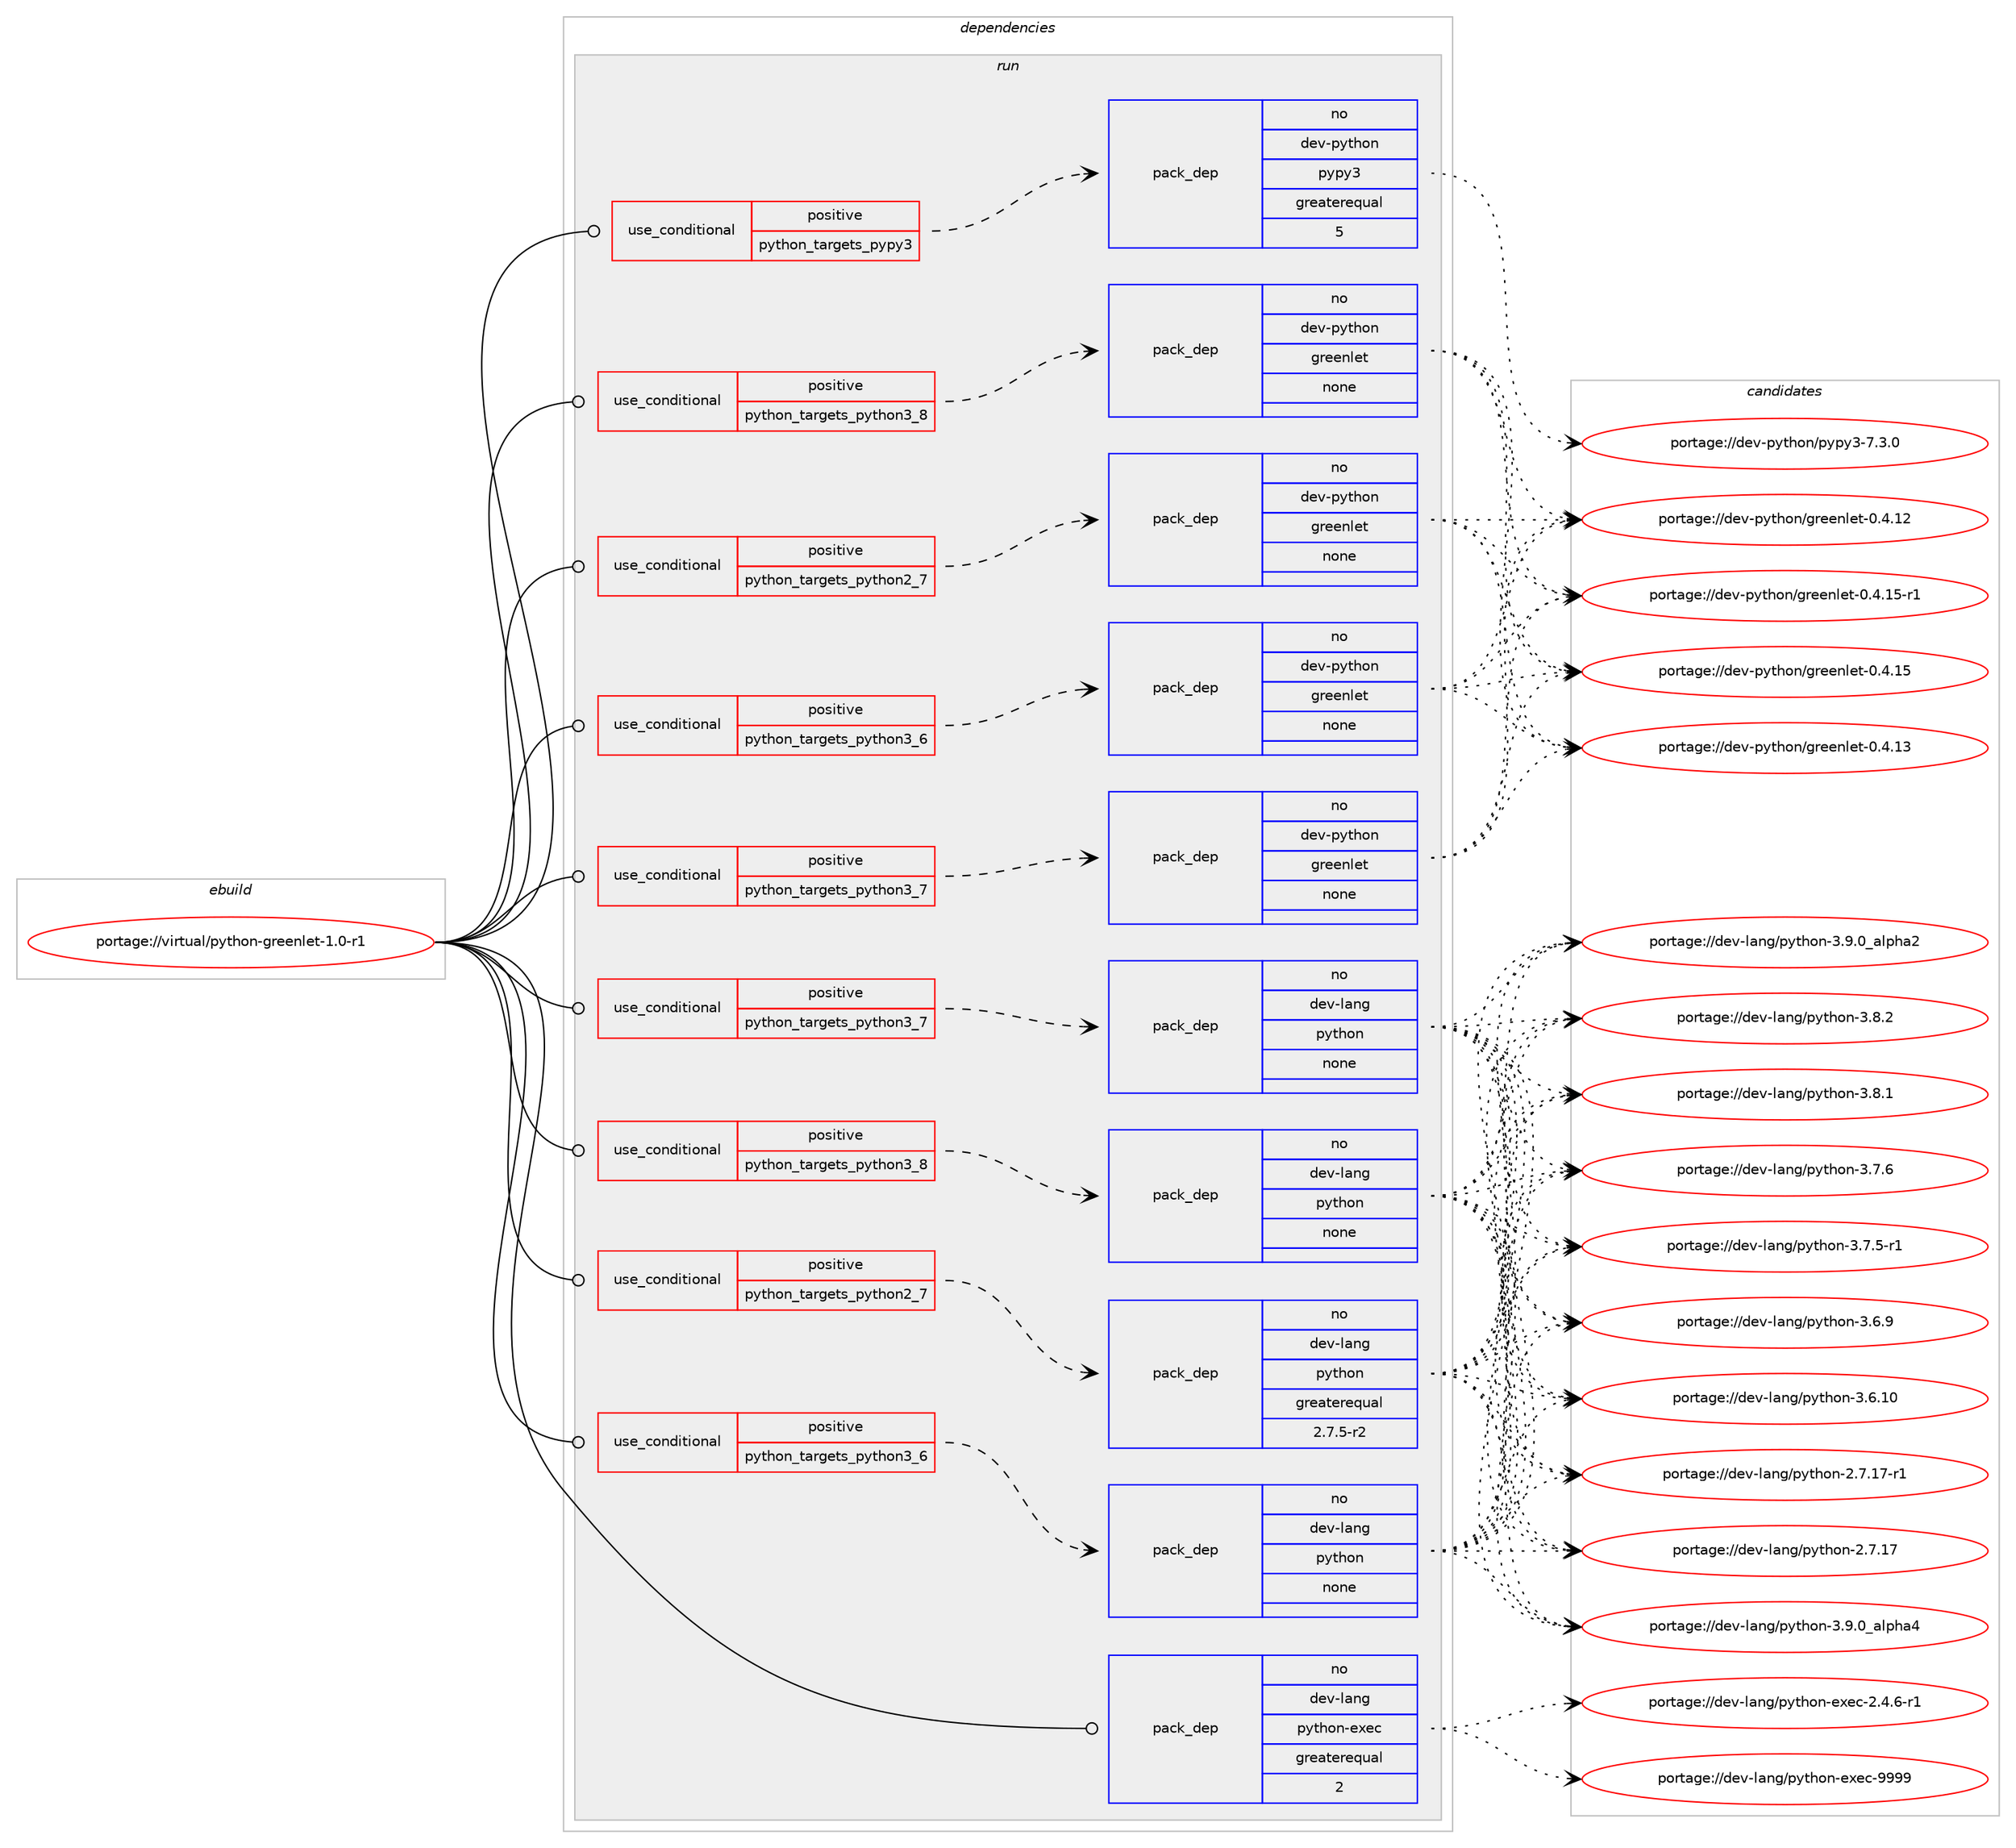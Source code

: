 digraph prolog {

# *************
# Graph options
# *************

newrank=true;
concentrate=true;
compound=true;
graph [rankdir=LR,fontname=Helvetica,fontsize=10,ranksep=1.5];#, ranksep=2.5, nodesep=0.2];
edge  [arrowhead=vee];
node  [fontname=Helvetica,fontsize=10];

# **********
# The ebuild
# **********

subgraph cluster_leftcol {
color=gray;
rank=same;
label=<<i>ebuild</i>>;
id [label="portage://virtual/python-greenlet-1.0-r1", color=red, width=4, href="../virtual/python-greenlet-1.0-r1.svg"];
}

# ****************
# The dependencies
# ****************

subgraph cluster_midcol {
color=gray;
label=<<i>dependencies</i>>;
subgraph cluster_compile {
fillcolor="#eeeeee";
style=filled;
label=<<i>compile</i>>;
}
subgraph cluster_compileandrun {
fillcolor="#eeeeee";
style=filled;
label=<<i>compile and run</i>>;
}
subgraph cluster_run {
fillcolor="#eeeeee";
style=filled;
label=<<i>run</i>>;
subgraph cond3860 {
dependency23444 [label=<<TABLE BORDER="0" CELLBORDER="1" CELLSPACING="0" CELLPADDING="4"><TR><TD ROWSPAN="3" CELLPADDING="10">use_conditional</TD></TR><TR><TD>positive</TD></TR><TR><TD>python_targets_pypy3</TD></TR></TABLE>>, shape=none, color=red];
subgraph pack19112 {
dependency23445 [label=<<TABLE BORDER="0" CELLBORDER="1" CELLSPACING="0" CELLPADDING="4" WIDTH="220"><TR><TD ROWSPAN="6" CELLPADDING="30">pack_dep</TD></TR><TR><TD WIDTH="110">no</TD></TR><TR><TD>dev-python</TD></TR><TR><TD>pypy3</TD></TR><TR><TD>greaterequal</TD></TR><TR><TD>5</TD></TR></TABLE>>, shape=none, color=blue];
}
dependency23444:e -> dependency23445:w [weight=20,style="dashed",arrowhead="vee"];
}
id:e -> dependency23444:w [weight=20,style="solid",arrowhead="odot"];
subgraph cond3861 {
dependency23446 [label=<<TABLE BORDER="0" CELLBORDER="1" CELLSPACING="0" CELLPADDING="4"><TR><TD ROWSPAN="3" CELLPADDING="10">use_conditional</TD></TR><TR><TD>positive</TD></TR><TR><TD>python_targets_python2_7</TD></TR></TABLE>>, shape=none, color=red];
subgraph pack19113 {
dependency23447 [label=<<TABLE BORDER="0" CELLBORDER="1" CELLSPACING="0" CELLPADDING="4" WIDTH="220"><TR><TD ROWSPAN="6" CELLPADDING="30">pack_dep</TD></TR><TR><TD WIDTH="110">no</TD></TR><TR><TD>dev-lang</TD></TR><TR><TD>python</TD></TR><TR><TD>greaterequal</TD></TR><TR><TD>2.7.5-r2</TD></TR></TABLE>>, shape=none, color=blue];
}
dependency23446:e -> dependency23447:w [weight=20,style="dashed",arrowhead="vee"];
}
id:e -> dependency23446:w [weight=20,style="solid",arrowhead="odot"];
subgraph cond3862 {
dependency23448 [label=<<TABLE BORDER="0" CELLBORDER="1" CELLSPACING="0" CELLPADDING="4"><TR><TD ROWSPAN="3" CELLPADDING="10">use_conditional</TD></TR><TR><TD>positive</TD></TR><TR><TD>python_targets_python2_7</TD></TR></TABLE>>, shape=none, color=red];
subgraph pack19114 {
dependency23449 [label=<<TABLE BORDER="0" CELLBORDER="1" CELLSPACING="0" CELLPADDING="4" WIDTH="220"><TR><TD ROWSPAN="6" CELLPADDING="30">pack_dep</TD></TR><TR><TD WIDTH="110">no</TD></TR><TR><TD>dev-python</TD></TR><TR><TD>greenlet</TD></TR><TR><TD>none</TD></TR><TR><TD></TD></TR></TABLE>>, shape=none, color=blue];
}
dependency23448:e -> dependency23449:w [weight=20,style="dashed",arrowhead="vee"];
}
id:e -> dependency23448:w [weight=20,style="solid",arrowhead="odot"];
subgraph cond3863 {
dependency23450 [label=<<TABLE BORDER="0" CELLBORDER="1" CELLSPACING="0" CELLPADDING="4"><TR><TD ROWSPAN="3" CELLPADDING="10">use_conditional</TD></TR><TR><TD>positive</TD></TR><TR><TD>python_targets_python3_6</TD></TR></TABLE>>, shape=none, color=red];
subgraph pack19115 {
dependency23451 [label=<<TABLE BORDER="0" CELLBORDER="1" CELLSPACING="0" CELLPADDING="4" WIDTH="220"><TR><TD ROWSPAN="6" CELLPADDING="30">pack_dep</TD></TR><TR><TD WIDTH="110">no</TD></TR><TR><TD>dev-lang</TD></TR><TR><TD>python</TD></TR><TR><TD>none</TD></TR><TR><TD></TD></TR></TABLE>>, shape=none, color=blue];
}
dependency23450:e -> dependency23451:w [weight=20,style="dashed",arrowhead="vee"];
}
id:e -> dependency23450:w [weight=20,style="solid",arrowhead="odot"];
subgraph cond3864 {
dependency23452 [label=<<TABLE BORDER="0" CELLBORDER="1" CELLSPACING="0" CELLPADDING="4"><TR><TD ROWSPAN="3" CELLPADDING="10">use_conditional</TD></TR><TR><TD>positive</TD></TR><TR><TD>python_targets_python3_6</TD></TR></TABLE>>, shape=none, color=red];
subgraph pack19116 {
dependency23453 [label=<<TABLE BORDER="0" CELLBORDER="1" CELLSPACING="0" CELLPADDING="4" WIDTH="220"><TR><TD ROWSPAN="6" CELLPADDING="30">pack_dep</TD></TR><TR><TD WIDTH="110">no</TD></TR><TR><TD>dev-python</TD></TR><TR><TD>greenlet</TD></TR><TR><TD>none</TD></TR><TR><TD></TD></TR></TABLE>>, shape=none, color=blue];
}
dependency23452:e -> dependency23453:w [weight=20,style="dashed",arrowhead="vee"];
}
id:e -> dependency23452:w [weight=20,style="solid",arrowhead="odot"];
subgraph cond3865 {
dependency23454 [label=<<TABLE BORDER="0" CELLBORDER="1" CELLSPACING="0" CELLPADDING="4"><TR><TD ROWSPAN="3" CELLPADDING="10">use_conditional</TD></TR><TR><TD>positive</TD></TR><TR><TD>python_targets_python3_7</TD></TR></TABLE>>, shape=none, color=red];
subgraph pack19117 {
dependency23455 [label=<<TABLE BORDER="0" CELLBORDER="1" CELLSPACING="0" CELLPADDING="4" WIDTH="220"><TR><TD ROWSPAN="6" CELLPADDING="30">pack_dep</TD></TR><TR><TD WIDTH="110">no</TD></TR><TR><TD>dev-lang</TD></TR><TR><TD>python</TD></TR><TR><TD>none</TD></TR><TR><TD></TD></TR></TABLE>>, shape=none, color=blue];
}
dependency23454:e -> dependency23455:w [weight=20,style="dashed",arrowhead="vee"];
}
id:e -> dependency23454:w [weight=20,style="solid",arrowhead="odot"];
subgraph cond3866 {
dependency23456 [label=<<TABLE BORDER="0" CELLBORDER="1" CELLSPACING="0" CELLPADDING="4"><TR><TD ROWSPAN="3" CELLPADDING="10">use_conditional</TD></TR><TR><TD>positive</TD></TR><TR><TD>python_targets_python3_7</TD></TR></TABLE>>, shape=none, color=red];
subgraph pack19118 {
dependency23457 [label=<<TABLE BORDER="0" CELLBORDER="1" CELLSPACING="0" CELLPADDING="4" WIDTH="220"><TR><TD ROWSPAN="6" CELLPADDING="30">pack_dep</TD></TR><TR><TD WIDTH="110">no</TD></TR><TR><TD>dev-python</TD></TR><TR><TD>greenlet</TD></TR><TR><TD>none</TD></TR><TR><TD></TD></TR></TABLE>>, shape=none, color=blue];
}
dependency23456:e -> dependency23457:w [weight=20,style="dashed",arrowhead="vee"];
}
id:e -> dependency23456:w [weight=20,style="solid",arrowhead="odot"];
subgraph cond3867 {
dependency23458 [label=<<TABLE BORDER="0" CELLBORDER="1" CELLSPACING="0" CELLPADDING="4"><TR><TD ROWSPAN="3" CELLPADDING="10">use_conditional</TD></TR><TR><TD>positive</TD></TR><TR><TD>python_targets_python3_8</TD></TR></TABLE>>, shape=none, color=red];
subgraph pack19119 {
dependency23459 [label=<<TABLE BORDER="0" CELLBORDER="1" CELLSPACING="0" CELLPADDING="4" WIDTH="220"><TR><TD ROWSPAN="6" CELLPADDING="30">pack_dep</TD></TR><TR><TD WIDTH="110">no</TD></TR><TR><TD>dev-lang</TD></TR><TR><TD>python</TD></TR><TR><TD>none</TD></TR><TR><TD></TD></TR></TABLE>>, shape=none, color=blue];
}
dependency23458:e -> dependency23459:w [weight=20,style="dashed",arrowhead="vee"];
}
id:e -> dependency23458:w [weight=20,style="solid",arrowhead="odot"];
subgraph cond3868 {
dependency23460 [label=<<TABLE BORDER="0" CELLBORDER="1" CELLSPACING="0" CELLPADDING="4"><TR><TD ROWSPAN="3" CELLPADDING="10">use_conditional</TD></TR><TR><TD>positive</TD></TR><TR><TD>python_targets_python3_8</TD></TR></TABLE>>, shape=none, color=red];
subgraph pack19120 {
dependency23461 [label=<<TABLE BORDER="0" CELLBORDER="1" CELLSPACING="0" CELLPADDING="4" WIDTH="220"><TR><TD ROWSPAN="6" CELLPADDING="30">pack_dep</TD></TR><TR><TD WIDTH="110">no</TD></TR><TR><TD>dev-python</TD></TR><TR><TD>greenlet</TD></TR><TR><TD>none</TD></TR><TR><TD></TD></TR></TABLE>>, shape=none, color=blue];
}
dependency23460:e -> dependency23461:w [weight=20,style="dashed",arrowhead="vee"];
}
id:e -> dependency23460:w [weight=20,style="solid",arrowhead="odot"];
subgraph pack19121 {
dependency23462 [label=<<TABLE BORDER="0" CELLBORDER="1" CELLSPACING="0" CELLPADDING="4" WIDTH="220"><TR><TD ROWSPAN="6" CELLPADDING="30">pack_dep</TD></TR><TR><TD WIDTH="110">no</TD></TR><TR><TD>dev-lang</TD></TR><TR><TD>python-exec</TD></TR><TR><TD>greaterequal</TD></TR><TR><TD>2</TD></TR></TABLE>>, shape=none, color=blue];
}
id:e -> dependency23462:w [weight=20,style="solid",arrowhead="odot"];
}
}

# **************
# The candidates
# **************

subgraph cluster_choices {
rank=same;
color=gray;
label=<<i>candidates</i>>;

subgraph choice19112 {
color=black;
nodesep=1;
choice100101118451121211161041111104711212111212151455546514648 [label="portage://dev-python/pypy3-7.3.0", color=red, width=4,href="../dev-python/pypy3-7.3.0.svg"];
dependency23445:e -> choice100101118451121211161041111104711212111212151455546514648:w [style=dotted,weight="100"];
}
subgraph choice19113 {
color=black;
nodesep=1;
choice10010111845108971101034711212111610411111045514657464895971081121049752 [label="portage://dev-lang/python-3.9.0_alpha4", color=red, width=4,href="../dev-lang/python-3.9.0_alpha4.svg"];
choice10010111845108971101034711212111610411111045514657464895971081121049750 [label="portage://dev-lang/python-3.9.0_alpha2", color=red, width=4,href="../dev-lang/python-3.9.0_alpha2.svg"];
choice100101118451089711010347112121116104111110455146564650 [label="portage://dev-lang/python-3.8.2", color=red, width=4,href="../dev-lang/python-3.8.2.svg"];
choice100101118451089711010347112121116104111110455146564649 [label="portage://dev-lang/python-3.8.1", color=red, width=4,href="../dev-lang/python-3.8.1.svg"];
choice100101118451089711010347112121116104111110455146554654 [label="portage://dev-lang/python-3.7.6", color=red, width=4,href="../dev-lang/python-3.7.6.svg"];
choice1001011184510897110103471121211161041111104551465546534511449 [label="portage://dev-lang/python-3.7.5-r1", color=red, width=4,href="../dev-lang/python-3.7.5-r1.svg"];
choice100101118451089711010347112121116104111110455146544657 [label="portage://dev-lang/python-3.6.9", color=red, width=4,href="../dev-lang/python-3.6.9.svg"];
choice10010111845108971101034711212111610411111045514654464948 [label="portage://dev-lang/python-3.6.10", color=red, width=4,href="../dev-lang/python-3.6.10.svg"];
choice100101118451089711010347112121116104111110455046554649554511449 [label="portage://dev-lang/python-2.7.17-r1", color=red, width=4,href="../dev-lang/python-2.7.17-r1.svg"];
choice10010111845108971101034711212111610411111045504655464955 [label="portage://dev-lang/python-2.7.17", color=red, width=4,href="../dev-lang/python-2.7.17.svg"];
dependency23447:e -> choice10010111845108971101034711212111610411111045514657464895971081121049752:w [style=dotted,weight="100"];
dependency23447:e -> choice10010111845108971101034711212111610411111045514657464895971081121049750:w [style=dotted,weight="100"];
dependency23447:e -> choice100101118451089711010347112121116104111110455146564650:w [style=dotted,weight="100"];
dependency23447:e -> choice100101118451089711010347112121116104111110455146564649:w [style=dotted,weight="100"];
dependency23447:e -> choice100101118451089711010347112121116104111110455146554654:w [style=dotted,weight="100"];
dependency23447:e -> choice1001011184510897110103471121211161041111104551465546534511449:w [style=dotted,weight="100"];
dependency23447:e -> choice100101118451089711010347112121116104111110455146544657:w [style=dotted,weight="100"];
dependency23447:e -> choice10010111845108971101034711212111610411111045514654464948:w [style=dotted,weight="100"];
dependency23447:e -> choice100101118451089711010347112121116104111110455046554649554511449:w [style=dotted,weight="100"];
dependency23447:e -> choice10010111845108971101034711212111610411111045504655464955:w [style=dotted,weight="100"];
}
subgraph choice19114 {
color=black;
nodesep=1;
choice1001011184511212111610411111047103114101101110108101116454846524649534511449 [label="portage://dev-python/greenlet-0.4.15-r1", color=red, width=4,href="../dev-python/greenlet-0.4.15-r1.svg"];
choice100101118451121211161041111104710311410110111010810111645484652464953 [label="portage://dev-python/greenlet-0.4.15", color=red, width=4,href="../dev-python/greenlet-0.4.15.svg"];
choice100101118451121211161041111104710311410110111010810111645484652464951 [label="portage://dev-python/greenlet-0.4.13", color=red, width=4,href="../dev-python/greenlet-0.4.13.svg"];
choice100101118451121211161041111104710311410110111010810111645484652464950 [label="portage://dev-python/greenlet-0.4.12", color=red, width=4,href="../dev-python/greenlet-0.4.12.svg"];
dependency23449:e -> choice1001011184511212111610411111047103114101101110108101116454846524649534511449:w [style=dotted,weight="100"];
dependency23449:e -> choice100101118451121211161041111104710311410110111010810111645484652464953:w [style=dotted,weight="100"];
dependency23449:e -> choice100101118451121211161041111104710311410110111010810111645484652464951:w [style=dotted,weight="100"];
dependency23449:e -> choice100101118451121211161041111104710311410110111010810111645484652464950:w [style=dotted,weight="100"];
}
subgraph choice19115 {
color=black;
nodesep=1;
choice10010111845108971101034711212111610411111045514657464895971081121049752 [label="portage://dev-lang/python-3.9.0_alpha4", color=red, width=4,href="../dev-lang/python-3.9.0_alpha4.svg"];
choice10010111845108971101034711212111610411111045514657464895971081121049750 [label="portage://dev-lang/python-3.9.0_alpha2", color=red, width=4,href="../dev-lang/python-3.9.0_alpha2.svg"];
choice100101118451089711010347112121116104111110455146564650 [label="portage://dev-lang/python-3.8.2", color=red, width=4,href="../dev-lang/python-3.8.2.svg"];
choice100101118451089711010347112121116104111110455146564649 [label="portage://dev-lang/python-3.8.1", color=red, width=4,href="../dev-lang/python-3.8.1.svg"];
choice100101118451089711010347112121116104111110455146554654 [label="portage://dev-lang/python-3.7.6", color=red, width=4,href="../dev-lang/python-3.7.6.svg"];
choice1001011184510897110103471121211161041111104551465546534511449 [label="portage://dev-lang/python-3.7.5-r1", color=red, width=4,href="../dev-lang/python-3.7.5-r1.svg"];
choice100101118451089711010347112121116104111110455146544657 [label="portage://dev-lang/python-3.6.9", color=red, width=4,href="../dev-lang/python-3.6.9.svg"];
choice10010111845108971101034711212111610411111045514654464948 [label="portage://dev-lang/python-3.6.10", color=red, width=4,href="../dev-lang/python-3.6.10.svg"];
choice100101118451089711010347112121116104111110455046554649554511449 [label="portage://dev-lang/python-2.7.17-r1", color=red, width=4,href="../dev-lang/python-2.7.17-r1.svg"];
choice10010111845108971101034711212111610411111045504655464955 [label="portage://dev-lang/python-2.7.17", color=red, width=4,href="../dev-lang/python-2.7.17.svg"];
dependency23451:e -> choice10010111845108971101034711212111610411111045514657464895971081121049752:w [style=dotted,weight="100"];
dependency23451:e -> choice10010111845108971101034711212111610411111045514657464895971081121049750:w [style=dotted,weight="100"];
dependency23451:e -> choice100101118451089711010347112121116104111110455146564650:w [style=dotted,weight="100"];
dependency23451:e -> choice100101118451089711010347112121116104111110455146564649:w [style=dotted,weight="100"];
dependency23451:e -> choice100101118451089711010347112121116104111110455146554654:w [style=dotted,weight="100"];
dependency23451:e -> choice1001011184510897110103471121211161041111104551465546534511449:w [style=dotted,weight="100"];
dependency23451:e -> choice100101118451089711010347112121116104111110455146544657:w [style=dotted,weight="100"];
dependency23451:e -> choice10010111845108971101034711212111610411111045514654464948:w [style=dotted,weight="100"];
dependency23451:e -> choice100101118451089711010347112121116104111110455046554649554511449:w [style=dotted,weight="100"];
dependency23451:e -> choice10010111845108971101034711212111610411111045504655464955:w [style=dotted,weight="100"];
}
subgraph choice19116 {
color=black;
nodesep=1;
choice1001011184511212111610411111047103114101101110108101116454846524649534511449 [label="portage://dev-python/greenlet-0.4.15-r1", color=red, width=4,href="../dev-python/greenlet-0.4.15-r1.svg"];
choice100101118451121211161041111104710311410110111010810111645484652464953 [label="portage://dev-python/greenlet-0.4.15", color=red, width=4,href="../dev-python/greenlet-0.4.15.svg"];
choice100101118451121211161041111104710311410110111010810111645484652464951 [label="portage://dev-python/greenlet-0.4.13", color=red, width=4,href="../dev-python/greenlet-0.4.13.svg"];
choice100101118451121211161041111104710311410110111010810111645484652464950 [label="portage://dev-python/greenlet-0.4.12", color=red, width=4,href="../dev-python/greenlet-0.4.12.svg"];
dependency23453:e -> choice1001011184511212111610411111047103114101101110108101116454846524649534511449:w [style=dotted,weight="100"];
dependency23453:e -> choice100101118451121211161041111104710311410110111010810111645484652464953:w [style=dotted,weight="100"];
dependency23453:e -> choice100101118451121211161041111104710311410110111010810111645484652464951:w [style=dotted,weight="100"];
dependency23453:e -> choice100101118451121211161041111104710311410110111010810111645484652464950:w [style=dotted,weight="100"];
}
subgraph choice19117 {
color=black;
nodesep=1;
choice10010111845108971101034711212111610411111045514657464895971081121049752 [label="portage://dev-lang/python-3.9.0_alpha4", color=red, width=4,href="../dev-lang/python-3.9.0_alpha4.svg"];
choice10010111845108971101034711212111610411111045514657464895971081121049750 [label="portage://dev-lang/python-3.9.0_alpha2", color=red, width=4,href="../dev-lang/python-3.9.0_alpha2.svg"];
choice100101118451089711010347112121116104111110455146564650 [label="portage://dev-lang/python-3.8.2", color=red, width=4,href="../dev-lang/python-3.8.2.svg"];
choice100101118451089711010347112121116104111110455146564649 [label="portage://dev-lang/python-3.8.1", color=red, width=4,href="../dev-lang/python-3.8.1.svg"];
choice100101118451089711010347112121116104111110455146554654 [label="portage://dev-lang/python-3.7.6", color=red, width=4,href="../dev-lang/python-3.7.6.svg"];
choice1001011184510897110103471121211161041111104551465546534511449 [label="portage://dev-lang/python-3.7.5-r1", color=red, width=4,href="../dev-lang/python-3.7.5-r1.svg"];
choice100101118451089711010347112121116104111110455146544657 [label="portage://dev-lang/python-3.6.9", color=red, width=4,href="../dev-lang/python-3.6.9.svg"];
choice10010111845108971101034711212111610411111045514654464948 [label="portage://dev-lang/python-3.6.10", color=red, width=4,href="../dev-lang/python-3.6.10.svg"];
choice100101118451089711010347112121116104111110455046554649554511449 [label="portage://dev-lang/python-2.7.17-r1", color=red, width=4,href="../dev-lang/python-2.7.17-r1.svg"];
choice10010111845108971101034711212111610411111045504655464955 [label="portage://dev-lang/python-2.7.17", color=red, width=4,href="../dev-lang/python-2.7.17.svg"];
dependency23455:e -> choice10010111845108971101034711212111610411111045514657464895971081121049752:w [style=dotted,weight="100"];
dependency23455:e -> choice10010111845108971101034711212111610411111045514657464895971081121049750:w [style=dotted,weight="100"];
dependency23455:e -> choice100101118451089711010347112121116104111110455146564650:w [style=dotted,weight="100"];
dependency23455:e -> choice100101118451089711010347112121116104111110455146564649:w [style=dotted,weight="100"];
dependency23455:e -> choice100101118451089711010347112121116104111110455146554654:w [style=dotted,weight="100"];
dependency23455:e -> choice1001011184510897110103471121211161041111104551465546534511449:w [style=dotted,weight="100"];
dependency23455:e -> choice100101118451089711010347112121116104111110455146544657:w [style=dotted,weight="100"];
dependency23455:e -> choice10010111845108971101034711212111610411111045514654464948:w [style=dotted,weight="100"];
dependency23455:e -> choice100101118451089711010347112121116104111110455046554649554511449:w [style=dotted,weight="100"];
dependency23455:e -> choice10010111845108971101034711212111610411111045504655464955:w [style=dotted,weight="100"];
}
subgraph choice19118 {
color=black;
nodesep=1;
choice1001011184511212111610411111047103114101101110108101116454846524649534511449 [label="portage://dev-python/greenlet-0.4.15-r1", color=red, width=4,href="../dev-python/greenlet-0.4.15-r1.svg"];
choice100101118451121211161041111104710311410110111010810111645484652464953 [label="portage://dev-python/greenlet-0.4.15", color=red, width=4,href="../dev-python/greenlet-0.4.15.svg"];
choice100101118451121211161041111104710311410110111010810111645484652464951 [label="portage://dev-python/greenlet-0.4.13", color=red, width=4,href="../dev-python/greenlet-0.4.13.svg"];
choice100101118451121211161041111104710311410110111010810111645484652464950 [label="portage://dev-python/greenlet-0.4.12", color=red, width=4,href="../dev-python/greenlet-0.4.12.svg"];
dependency23457:e -> choice1001011184511212111610411111047103114101101110108101116454846524649534511449:w [style=dotted,weight="100"];
dependency23457:e -> choice100101118451121211161041111104710311410110111010810111645484652464953:w [style=dotted,weight="100"];
dependency23457:e -> choice100101118451121211161041111104710311410110111010810111645484652464951:w [style=dotted,weight="100"];
dependency23457:e -> choice100101118451121211161041111104710311410110111010810111645484652464950:w [style=dotted,weight="100"];
}
subgraph choice19119 {
color=black;
nodesep=1;
choice10010111845108971101034711212111610411111045514657464895971081121049752 [label="portage://dev-lang/python-3.9.0_alpha4", color=red, width=4,href="../dev-lang/python-3.9.0_alpha4.svg"];
choice10010111845108971101034711212111610411111045514657464895971081121049750 [label="portage://dev-lang/python-3.9.0_alpha2", color=red, width=4,href="../dev-lang/python-3.9.0_alpha2.svg"];
choice100101118451089711010347112121116104111110455146564650 [label="portage://dev-lang/python-3.8.2", color=red, width=4,href="../dev-lang/python-3.8.2.svg"];
choice100101118451089711010347112121116104111110455146564649 [label="portage://dev-lang/python-3.8.1", color=red, width=4,href="../dev-lang/python-3.8.1.svg"];
choice100101118451089711010347112121116104111110455146554654 [label="portage://dev-lang/python-3.7.6", color=red, width=4,href="../dev-lang/python-3.7.6.svg"];
choice1001011184510897110103471121211161041111104551465546534511449 [label="portage://dev-lang/python-3.7.5-r1", color=red, width=4,href="../dev-lang/python-3.7.5-r1.svg"];
choice100101118451089711010347112121116104111110455146544657 [label="portage://dev-lang/python-3.6.9", color=red, width=4,href="../dev-lang/python-3.6.9.svg"];
choice10010111845108971101034711212111610411111045514654464948 [label="portage://dev-lang/python-3.6.10", color=red, width=4,href="../dev-lang/python-3.6.10.svg"];
choice100101118451089711010347112121116104111110455046554649554511449 [label="portage://dev-lang/python-2.7.17-r1", color=red, width=4,href="../dev-lang/python-2.7.17-r1.svg"];
choice10010111845108971101034711212111610411111045504655464955 [label="portage://dev-lang/python-2.7.17", color=red, width=4,href="../dev-lang/python-2.7.17.svg"];
dependency23459:e -> choice10010111845108971101034711212111610411111045514657464895971081121049752:w [style=dotted,weight="100"];
dependency23459:e -> choice10010111845108971101034711212111610411111045514657464895971081121049750:w [style=dotted,weight="100"];
dependency23459:e -> choice100101118451089711010347112121116104111110455146564650:w [style=dotted,weight="100"];
dependency23459:e -> choice100101118451089711010347112121116104111110455146564649:w [style=dotted,weight="100"];
dependency23459:e -> choice100101118451089711010347112121116104111110455146554654:w [style=dotted,weight="100"];
dependency23459:e -> choice1001011184510897110103471121211161041111104551465546534511449:w [style=dotted,weight="100"];
dependency23459:e -> choice100101118451089711010347112121116104111110455146544657:w [style=dotted,weight="100"];
dependency23459:e -> choice10010111845108971101034711212111610411111045514654464948:w [style=dotted,weight="100"];
dependency23459:e -> choice100101118451089711010347112121116104111110455046554649554511449:w [style=dotted,weight="100"];
dependency23459:e -> choice10010111845108971101034711212111610411111045504655464955:w [style=dotted,weight="100"];
}
subgraph choice19120 {
color=black;
nodesep=1;
choice1001011184511212111610411111047103114101101110108101116454846524649534511449 [label="portage://dev-python/greenlet-0.4.15-r1", color=red, width=4,href="../dev-python/greenlet-0.4.15-r1.svg"];
choice100101118451121211161041111104710311410110111010810111645484652464953 [label="portage://dev-python/greenlet-0.4.15", color=red, width=4,href="../dev-python/greenlet-0.4.15.svg"];
choice100101118451121211161041111104710311410110111010810111645484652464951 [label="portage://dev-python/greenlet-0.4.13", color=red, width=4,href="../dev-python/greenlet-0.4.13.svg"];
choice100101118451121211161041111104710311410110111010810111645484652464950 [label="portage://dev-python/greenlet-0.4.12", color=red, width=4,href="../dev-python/greenlet-0.4.12.svg"];
dependency23461:e -> choice1001011184511212111610411111047103114101101110108101116454846524649534511449:w [style=dotted,weight="100"];
dependency23461:e -> choice100101118451121211161041111104710311410110111010810111645484652464953:w [style=dotted,weight="100"];
dependency23461:e -> choice100101118451121211161041111104710311410110111010810111645484652464951:w [style=dotted,weight="100"];
dependency23461:e -> choice100101118451121211161041111104710311410110111010810111645484652464950:w [style=dotted,weight="100"];
}
subgraph choice19121 {
color=black;
nodesep=1;
choice10010111845108971101034711212111610411111045101120101994557575757 [label="portage://dev-lang/python-exec-9999", color=red, width=4,href="../dev-lang/python-exec-9999.svg"];
choice10010111845108971101034711212111610411111045101120101994550465246544511449 [label="portage://dev-lang/python-exec-2.4.6-r1", color=red, width=4,href="../dev-lang/python-exec-2.4.6-r1.svg"];
dependency23462:e -> choice10010111845108971101034711212111610411111045101120101994557575757:w [style=dotted,weight="100"];
dependency23462:e -> choice10010111845108971101034711212111610411111045101120101994550465246544511449:w [style=dotted,weight="100"];
}
}

}
